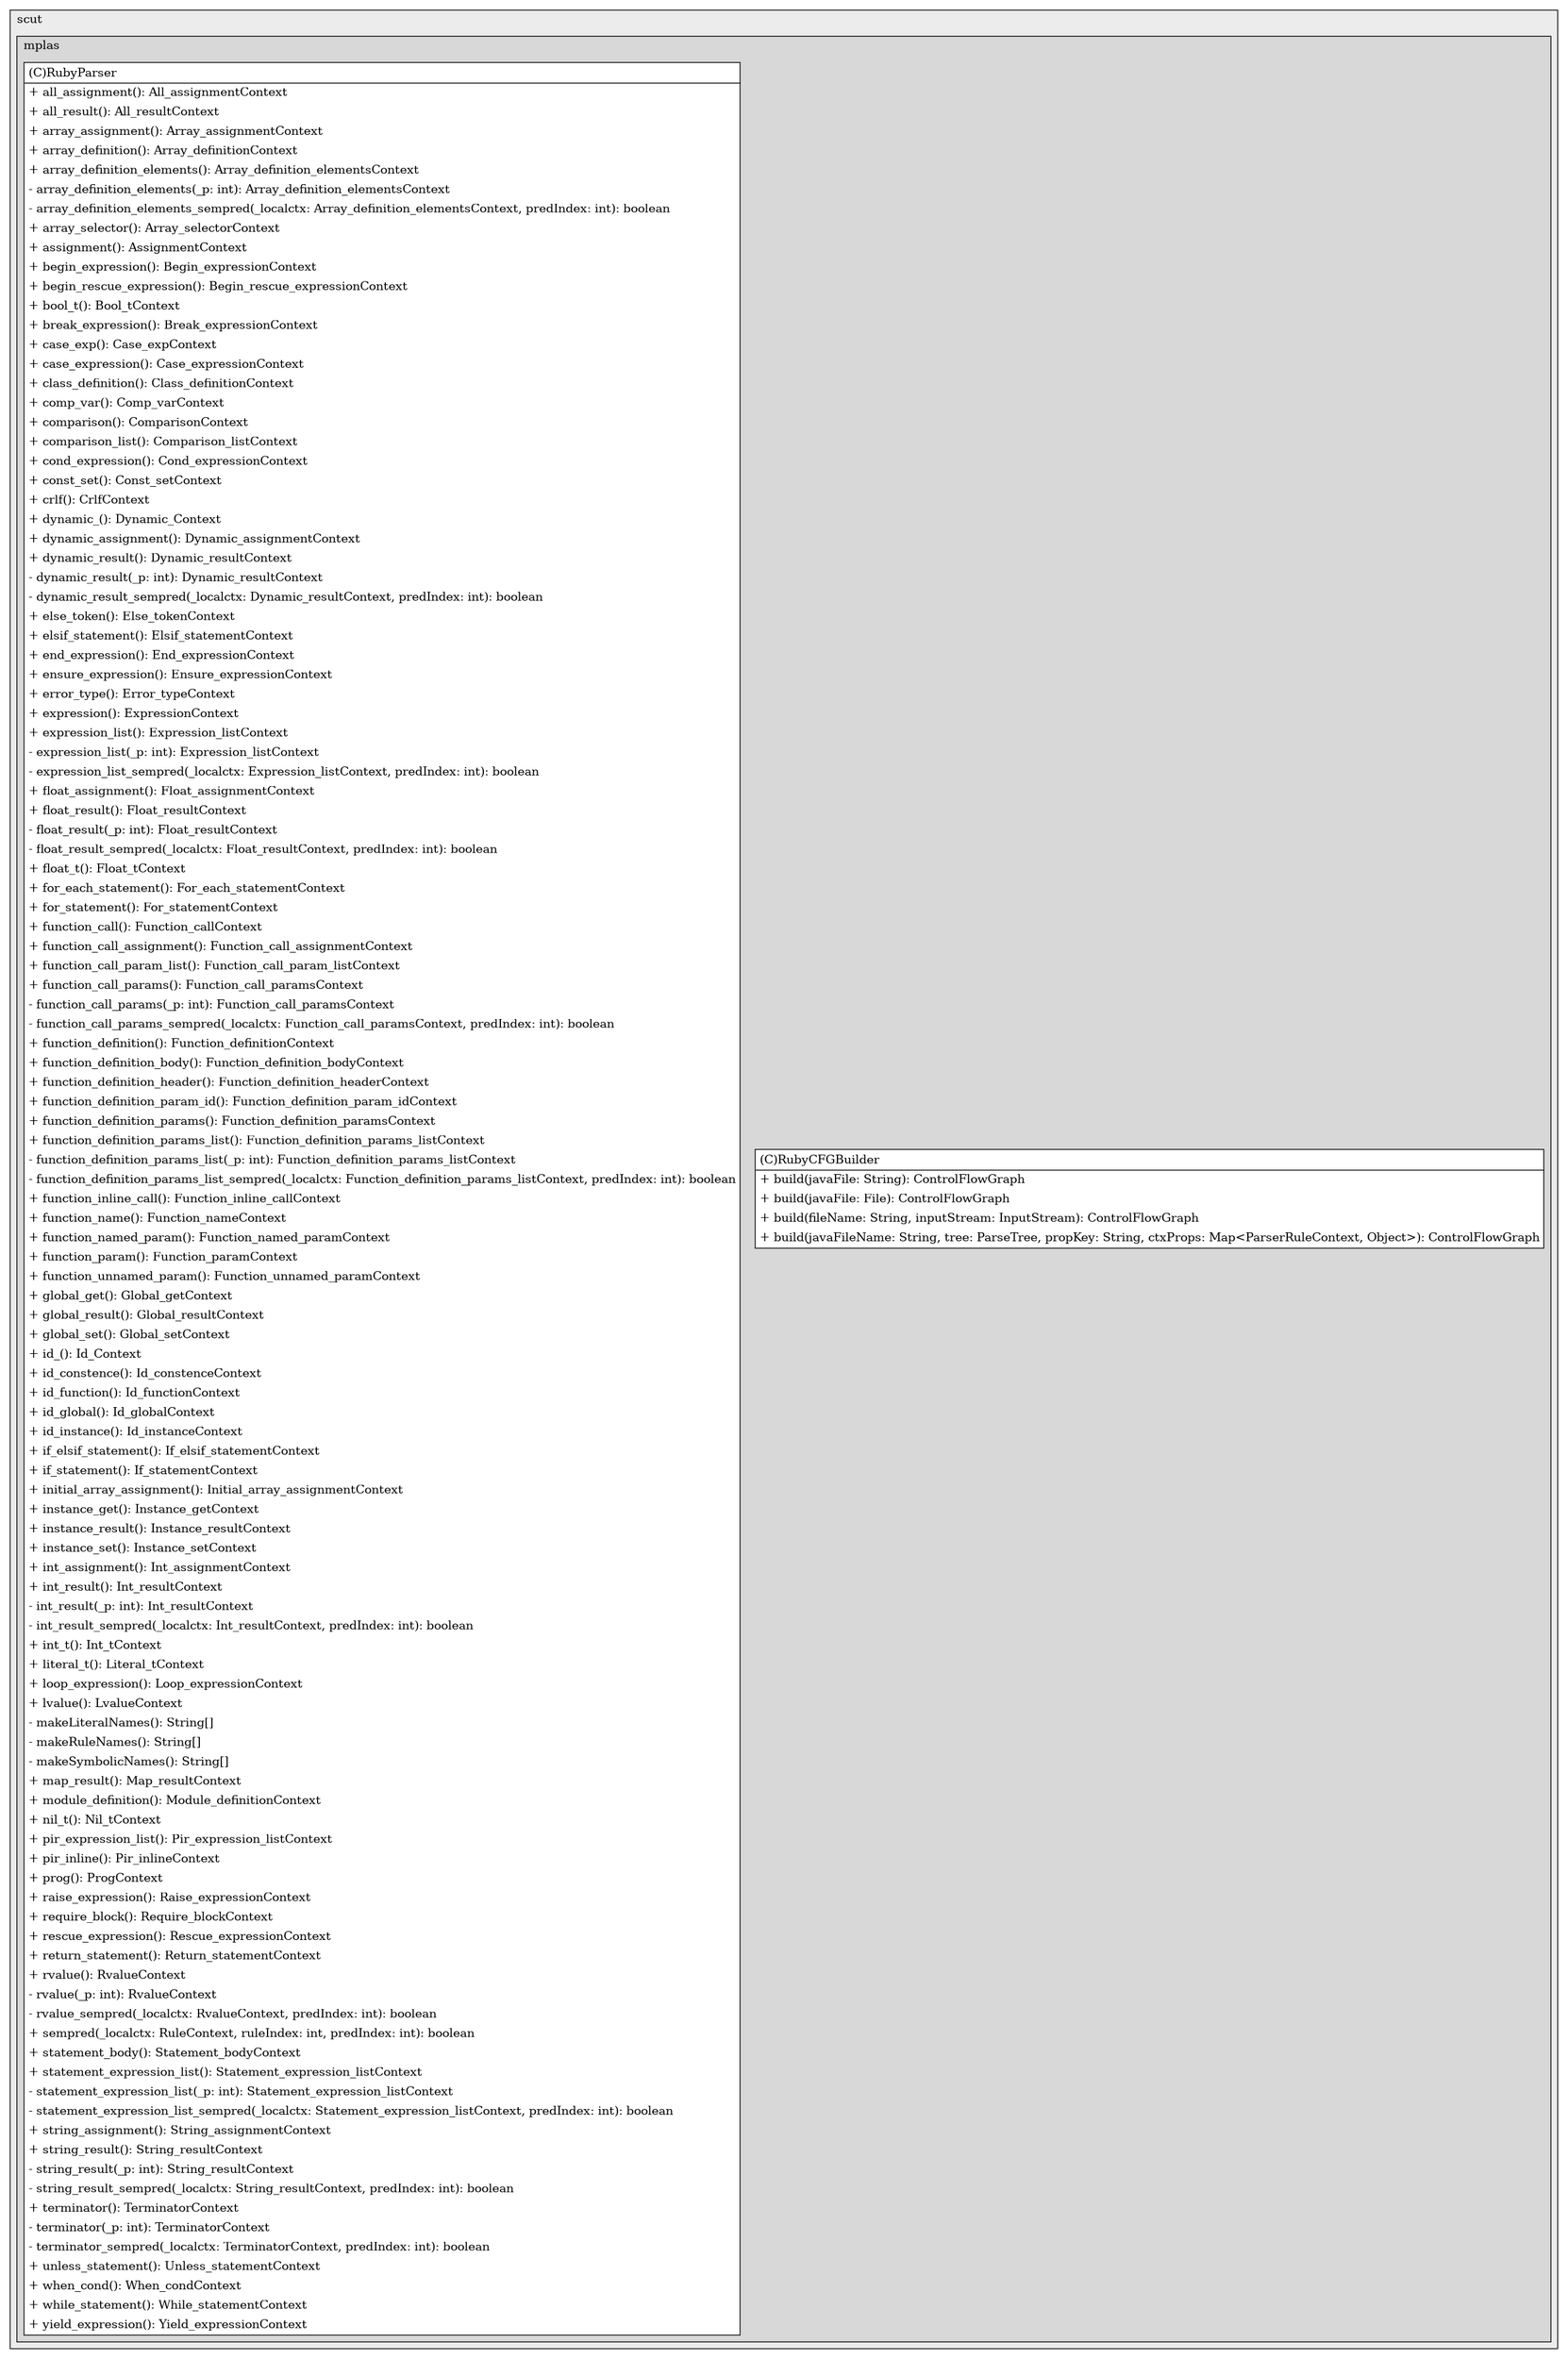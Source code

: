 @startuml

/' diagram meta data start
config=StructureConfiguration;
{
  "projectClassification": {
    "searchMode": "OpenProject", // OpenProject, AllProjects
    "includedProjects": "",
    "pathEndKeywords": "*.impl",
    "isClientPath": "",
    "isClientName": "",
    "isTestPath": "",
    "isTestName": "",
    "isMappingPath": "",
    "isMappingName": "",
    "isDataAccessPath": "",
    "isDataAccessName": "",
    "isDataStructurePath": "",
    "isDataStructureName": "",
    "isInterfaceStructuresPath": "",
    "isInterfaceStructuresName": "",
    "isEntryPointPath": "",
    "isEntryPointName": "",
    "treatFinalFieldsAsMandatory": false
  },
  "graphRestriction": {
    "classPackageExcludeFilter": "",
    "classPackageIncludeFilter": "",
    "classNameExcludeFilter": "",
    "classNameIncludeFilter": "",
    "methodNameExcludeFilter": "",
    "methodNameIncludeFilter": "",
    "removeByInheritance": "", // inheritance/annotation based filtering is done in a second step
    "removeByAnnotation": "",
    "removeByClassPackage": "", // cleanup the graph after inheritance/annotation based filtering is done
    "removeByClassName": "",
    "cutMappings": false,
    "cutEnum": true,
    "cutTests": true,
    "cutClient": true,
    "cutDataAccess": false,
    "cutInterfaceStructures": false,
    "cutDataStructures": false,
    "cutGetterAndSetter": true,
    "cutConstructors": true
  },
  "graphTraversal": {
    "forwardDepth": 6,
    "backwardDepth": 6,
    "classPackageExcludeFilter": "",
    "classPackageIncludeFilter": "",
    "classNameExcludeFilter": "",
    "classNameIncludeFilter": "",
    "methodNameExcludeFilter": "",
    "methodNameIncludeFilter": "",
    "hideMappings": false,
    "hideDataStructures": false,
    "hidePrivateMethods": true,
    "hideInterfaceCalls": true, // indirection: implementation -> interface (is hidden) -> implementation
    "onlyShowApplicationEntryPoints": false, // root node is included
    "useMethodCallsForStructureDiagram": "ForwardOnly" // ForwardOnly, BothDirections, No
  },
  "details": {
    "aggregation": "GroupByClass", // ByClass, GroupByClass, None
    "showClassGenericTypes": true,
    "showMethods": true,
    "showMethodParameterNames": true,
    "showMethodParameterTypes": true,
    "showMethodReturnType": true,
    "showPackageLevels": 2,
    "showDetailedClassStructure": true
  },
  "rootClass": "com.scut.mplas.ruby.RubyCFGBuilder",
  "extensionCallbackMethod": "" // qualified.class.name#methodName - signature: public static String method(String)
}
diagram meta data end '/



digraph g {
    rankdir="TB"
    splines=polyline
    

'nodes 
subgraph cluster_3524847 { 
   	label=scut
	labeljust=l
	fillcolor="#ececec"
	style=filled
   
   subgraph cluster_630942884 { 
   	label=mplas
	labeljust=l
	fillcolor="#d8d8d8"
	style=filled
   
   RubyCFGBuilder552153791[
	label=<<TABLE BORDER="1" CELLBORDER="0" CELLPADDING="4" CELLSPACING="0">
<TR><TD ALIGN="LEFT" >(C)RubyCFGBuilder</TD></TR>
<HR/>
<TR><TD ALIGN="LEFT" >+ build(javaFile: String): ControlFlowGraph</TD></TR>
<TR><TD ALIGN="LEFT" >+ build(javaFile: File): ControlFlowGraph</TD></TR>
<TR><TD ALIGN="LEFT" >+ build(fileName: String, inputStream: InputStream): ControlFlowGraph</TD></TR>
<TR><TD ALIGN="LEFT" >+ build(javaFileName: String, tree: ParseTree, propKey: String, ctxProps: Map&lt;ParserRuleContext, Object&gt;): ControlFlowGraph</TD></TR>
</TABLE>>
	style=filled
	margin=0
	shape=plaintext
	fillcolor="#FFFFFF"
];

RubyParser2026170926[
	label=<<TABLE BORDER="1" CELLBORDER="0" CELLPADDING="4" CELLSPACING="0">
<TR><TD ALIGN="LEFT" >(C)RubyParser</TD></TR>
<HR/>
<TR><TD ALIGN="LEFT" >+ all_assignment(): All_assignmentContext</TD></TR>
<TR><TD ALIGN="LEFT" >+ all_result(): All_resultContext</TD></TR>
<TR><TD ALIGN="LEFT" >+ array_assignment(): Array_assignmentContext</TD></TR>
<TR><TD ALIGN="LEFT" >+ array_definition(): Array_definitionContext</TD></TR>
<TR><TD ALIGN="LEFT" >+ array_definition_elements(): Array_definition_elementsContext</TD></TR>
<TR><TD ALIGN="LEFT" >- array_definition_elements(_p: int): Array_definition_elementsContext</TD></TR>
<TR><TD ALIGN="LEFT" >- array_definition_elements_sempred(_localctx: Array_definition_elementsContext, predIndex: int): boolean</TD></TR>
<TR><TD ALIGN="LEFT" >+ array_selector(): Array_selectorContext</TD></TR>
<TR><TD ALIGN="LEFT" >+ assignment(): AssignmentContext</TD></TR>
<TR><TD ALIGN="LEFT" >+ begin_expression(): Begin_expressionContext</TD></TR>
<TR><TD ALIGN="LEFT" >+ begin_rescue_expression(): Begin_rescue_expressionContext</TD></TR>
<TR><TD ALIGN="LEFT" >+ bool_t(): Bool_tContext</TD></TR>
<TR><TD ALIGN="LEFT" >+ break_expression(): Break_expressionContext</TD></TR>
<TR><TD ALIGN="LEFT" >+ case_exp(): Case_expContext</TD></TR>
<TR><TD ALIGN="LEFT" >+ case_expression(): Case_expressionContext</TD></TR>
<TR><TD ALIGN="LEFT" >+ class_definition(): Class_definitionContext</TD></TR>
<TR><TD ALIGN="LEFT" >+ comp_var(): Comp_varContext</TD></TR>
<TR><TD ALIGN="LEFT" >+ comparison(): ComparisonContext</TD></TR>
<TR><TD ALIGN="LEFT" >+ comparison_list(): Comparison_listContext</TD></TR>
<TR><TD ALIGN="LEFT" >+ cond_expression(): Cond_expressionContext</TD></TR>
<TR><TD ALIGN="LEFT" >+ const_set(): Const_setContext</TD></TR>
<TR><TD ALIGN="LEFT" >+ crlf(): CrlfContext</TD></TR>
<TR><TD ALIGN="LEFT" >+ dynamic_(): Dynamic_Context</TD></TR>
<TR><TD ALIGN="LEFT" >+ dynamic_assignment(): Dynamic_assignmentContext</TD></TR>
<TR><TD ALIGN="LEFT" >+ dynamic_result(): Dynamic_resultContext</TD></TR>
<TR><TD ALIGN="LEFT" >- dynamic_result(_p: int): Dynamic_resultContext</TD></TR>
<TR><TD ALIGN="LEFT" >- dynamic_result_sempred(_localctx: Dynamic_resultContext, predIndex: int): boolean</TD></TR>
<TR><TD ALIGN="LEFT" >+ else_token(): Else_tokenContext</TD></TR>
<TR><TD ALIGN="LEFT" >+ elsif_statement(): Elsif_statementContext</TD></TR>
<TR><TD ALIGN="LEFT" >+ end_expression(): End_expressionContext</TD></TR>
<TR><TD ALIGN="LEFT" >+ ensure_expression(): Ensure_expressionContext</TD></TR>
<TR><TD ALIGN="LEFT" >+ error_type(): Error_typeContext</TD></TR>
<TR><TD ALIGN="LEFT" >+ expression(): ExpressionContext</TD></TR>
<TR><TD ALIGN="LEFT" >+ expression_list(): Expression_listContext</TD></TR>
<TR><TD ALIGN="LEFT" >- expression_list(_p: int): Expression_listContext</TD></TR>
<TR><TD ALIGN="LEFT" >- expression_list_sempred(_localctx: Expression_listContext, predIndex: int): boolean</TD></TR>
<TR><TD ALIGN="LEFT" >+ float_assignment(): Float_assignmentContext</TD></TR>
<TR><TD ALIGN="LEFT" >+ float_result(): Float_resultContext</TD></TR>
<TR><TD ALIGN="LEFT" >- float_result(_p: int): Float_resultContext</TD></TR>
<TR><TD ALIGN="LEFT" >- float_result_sempred(_localctx: Float_resultContext, predIndex: int): boolean</TD></TR>
<TR><TD ALIGN="LEFT" >+ float_t(): Float_tContext</TD></TR>
<TR><TD ALIGN="LEFT" >+ for_each_statement(): For_each_statementContext</TD></TR>
<TR><TD ALIGN="LEFT" >+ for_statement(): For_statementContext</TD></TR>
<TR><TD ALIGN="LEFT" >+ function_call(): Function_callContext</TD></TR>
<TR><TD ALIGN="LEFT" >+ function_call_assignment(): Function_call_assignmentContext</TD></TR>
<TR><TD ALIGN="LEFT" >+ function_call_param_list(): Function_call_param_listContext</TD></TR>
<TR><TD ALIGN="LEFT" >+ function_call_params(): Function_call_paramsContext</TD></TR>
<TR><TD ALIGN="LEFT" >- function_call_params(_p: int): Function_call_paramsContext</TD></TR>
<TR><TD ALIGN="LEFT" >- function_call_params_sempred(_localctx: Function_call_paramsContext, predIndex: int): boolean</TD></TR>
<TR><TD ALIGN="LEFT" >+ function_definition(): Function_definitionContext</TD></TR>
<TR><TD ALIGN="LEFT" >+ function_definition_body(): Function_definition_bodyContext</TD></TR>
<TR><TD ALIGN="LEFT" >+ function_definition_header(): Function_definition_headerContext</TD></TR>
<TR><TD ALIGN="LEFT" >+ function_definition_param_id(): Function_definition_param_idContext</TD></TR>
<TR><TD ALIGN="LEFT" >+ function_definition_params(): Function_definition_paramsContext</TD></TR>
<TR><TD ALIGN="LEFT" >+ function_definition_params_list(): Function_definition_params_listContext</TD></TR>
<TR><TD ALIGN="LEFT" >- function_definition_params_list(_p: int): Function_definition_params_listContext</TD></TR>
<TR><TD ALIGN="LEFT" >- function_definition_params_list_sempred(_localctx: Function_definition_params_listContext, predIndex: int): boolean</TD></TR>
<TR><TD ALIGN="LEFT" >+ function_inline_call(): Function_inline_callContext</TD></TR>
<TR><TD ALIGN="LEFT" >+ function_name(): Function_nameContext</TD></TR>
<TR><TD ALIGN="LEFT" >+ function_named_param(): Function_named_paramContext</TD></TR>
<TR><TD ALIGN="LEFT" >+ function_param(): Function_paramContext</TD></TR>
<TR><TD ALIGN="LEFT" >+ function_unnamed_param(): Function_unnamed_paramContext</TD></TR>
<TR><TD ALIGN="LEFT" >+ global_get(): Global_getContext</TD></TR>
<TR><TD ALIGN="LEFT" >+ global_result(): Global_resultContext</TD></TR>
<TR><TD ALIGN="LEFT" >+ global_set(): Global_setContext</TD></TR>
<TR><TD ALIGN="LEFT" >+ id_(): Id_Context</TD></TR>
<TR><TD ALIGN="LEFT" >+ id_constence(): Id_constenceContext</TD></TR>
<TR><TD ALIGN="LEFT" >+ id_function(): Id_functionContext</TD></TR>
<TR><TD ALIGN="LEFT" >+ id_global(): Id_globalContext</TD></TR>
<TR><TD ALIGN="LEFT" >+ id_instance(): Id_instanceContext</TD></TR>
<TR><TD ALIGN="LEFT" >+ if_elsif_statement(): If_elsif_statementContext</TD></TR>
<TR><TD ALIGN="LEFT" >+ if_statement(): If_statementContext</TD></TR>
<TR><TD ALIGN="LEFT" >+ initial_array_assignment(): Initial_array_assignmentContext</TD></TR>
<TR><TD ALIGN="LEFT" >+ instance_get(): Instance_getContext</TD></TR>
<TR><TD ALIGN="LEFT" >+ instance_result(): Instance_resultContext</TD></TR>
<TR><TD ALIGN="LEFT" >+ instance_set(): Instance_setContext</TD></TR>
<TR><TD ALIGN="LEFT" >+ int_assignment(): Int_assignmentContext</TD></TR>
<TR><TD ALIGN="LEFT" >+ int_result(): Int_resultContext</TD></TR>
<TR><TD ALIGN="LEFT" >- int_result(_p: int): Int_resultContext</TD></TR>
<TR><TD ALIGN="LEFT" >- int_result_sempred(_localctx: Int_resultContext, predIndex: int): boolean</TD></TR>
<TR><TD ALIGN="LEFT" >+ int_t(): Int_tContext</TD></TR>
<TR><TD ALIGN="LEFT" >+ literal_t(): Literal_tContext</TD></TR>
<TR><TD ALIGN="LEFT" >+ loop_expression(): Loop_expressionContext</TD></TR>
<TR><TD ALIGN="LEFT" >+ lvalue(): LvalueContext</TD></TR>
<TR><TD ALIGN="LEFT" >- makeLiteralNames(): String[]</TD></TR>
<TR><TD ALIGN="LEFT" >- makeRuleNames(): String[]</TD></TR>
<TR><TD ALIGN="LEFT" >- makeSymbolicNames(): String[]</TD></TR>
<TR><TD ALIGN="LEFT" >+ map_result(): Map_resultContext</TD></TR>
<TR><TD ALIGN="LEFT" >+ module_definition(): Module_definitionContext</TD></TR>
<TR><TD ALIGN="LEFT" >+ nil_t(): Nil_tContext</TD></TR>
<TR><TD ALIGN="LEFT" >+ pir_expression_list(): Pir_expression_listContext</TD></TR>
<TR><TD ALIGN="LEFT" >+ pir_inline(): Pir_inlineContext</TD></TR>
<TR><TD ALIGN="LEFT" >+ prog(): ProgContext</TD></TR>
<TR><TD ALIGN="LEFT" >+ raise_expression(): Raise_expressionContext</TD></TR>
<TR><TD ALIGN="LEFT" >+ require_block(): Require_blockContext</TD></TR>
<TR><TD ALIGN="LEFT" >+ rescue_expression(): Rescue_expressionContext</TD></TR>
<TR><TD ALIGN="LEFT" >+ return_statement(): Return_statementContext</TD></TR>
<TR><TD ALIGN="LEFT" >+ rvalue(): RvalueContext</TD></TR>
<TR><TD ALIGN="LEFT" >- rvalue(_p: int): RvalueContext</TD></TR>
<TR><TD ALIGN="LEFT" >- rvalue_sempred(_localctx: RvalueContext, predIndex: int): boolean</TD></TR>
<TR><TD ALIGN="LEFT" >+ sempred(_localctx: RuleContext, ruleIndex: int, predIndex: int): boolean</TD></TR>
<TR><TD ALIGN="LEFT" >+ statement_body(): Statement_bodyContext</TD></TR>
<TR><TD ALIGN="LEFT" >+ statement_expression_list(): Statement_expression_listContext</TD></TR>
<TR><TD ALIGN="LEFT" >- statement_expression_list(_p: int): Statement_expression_listContext</TD></TR>
<TR><TD ALIGN="LEFT" >- statement_expression_list_sempred(_localctx: Statement_expression_listContext, predIndex: int): boolean</TD></TR>
<TR><TD ALIGN="LEFT" >+ string_assignment(): String_assignmentContext</TD></TR>
<TR><TD ALIGN="LEFT" >+ string_result(): String_resultContext</TD></TR>
<TR><TD ALIGN="LEFT" >- string_result(_p: int): String_resultContext</TD></TR>
<TR><TD ALIGN="LEFT" >- string_result_sempred(_localctx: String_resultContext, predIndex: int): boolean</TD></TR>
<TR><TD ALIGN="LEFT" >+ terminator(): TerminatorContext</TD></TR>
<TR><TD ALIGN="LEFT" >- terminator(_p: int): TerminatorContext</TD></TR>
<TR><TD ALIGN="LEFT" >- terminator_sempred(_localctx: TerminatorContext, predIndex: int): boolean</TD></TR>
<TR><TD ALIGN="LEFT" >+ unless_statement(): Unless_statementContext</TD></TR>
<TR><TD ALIGN="LEFT" >+ when_cond(): When_condContext</TD></TR>
<TR><TD ALIGN="LEFT" >+ while_statement(): While_statementContext</TD></TR>
<TR><TD ALIGN="LEFT" >+ yield_expression(): Yield_expressionContext</TD></TR>
</TABLE>>
	style=filled
	margin=0
	shape=plaintext
	fillcolor="#FFFFFF"
];
} 
} 

'edges    

    
}
@enduml